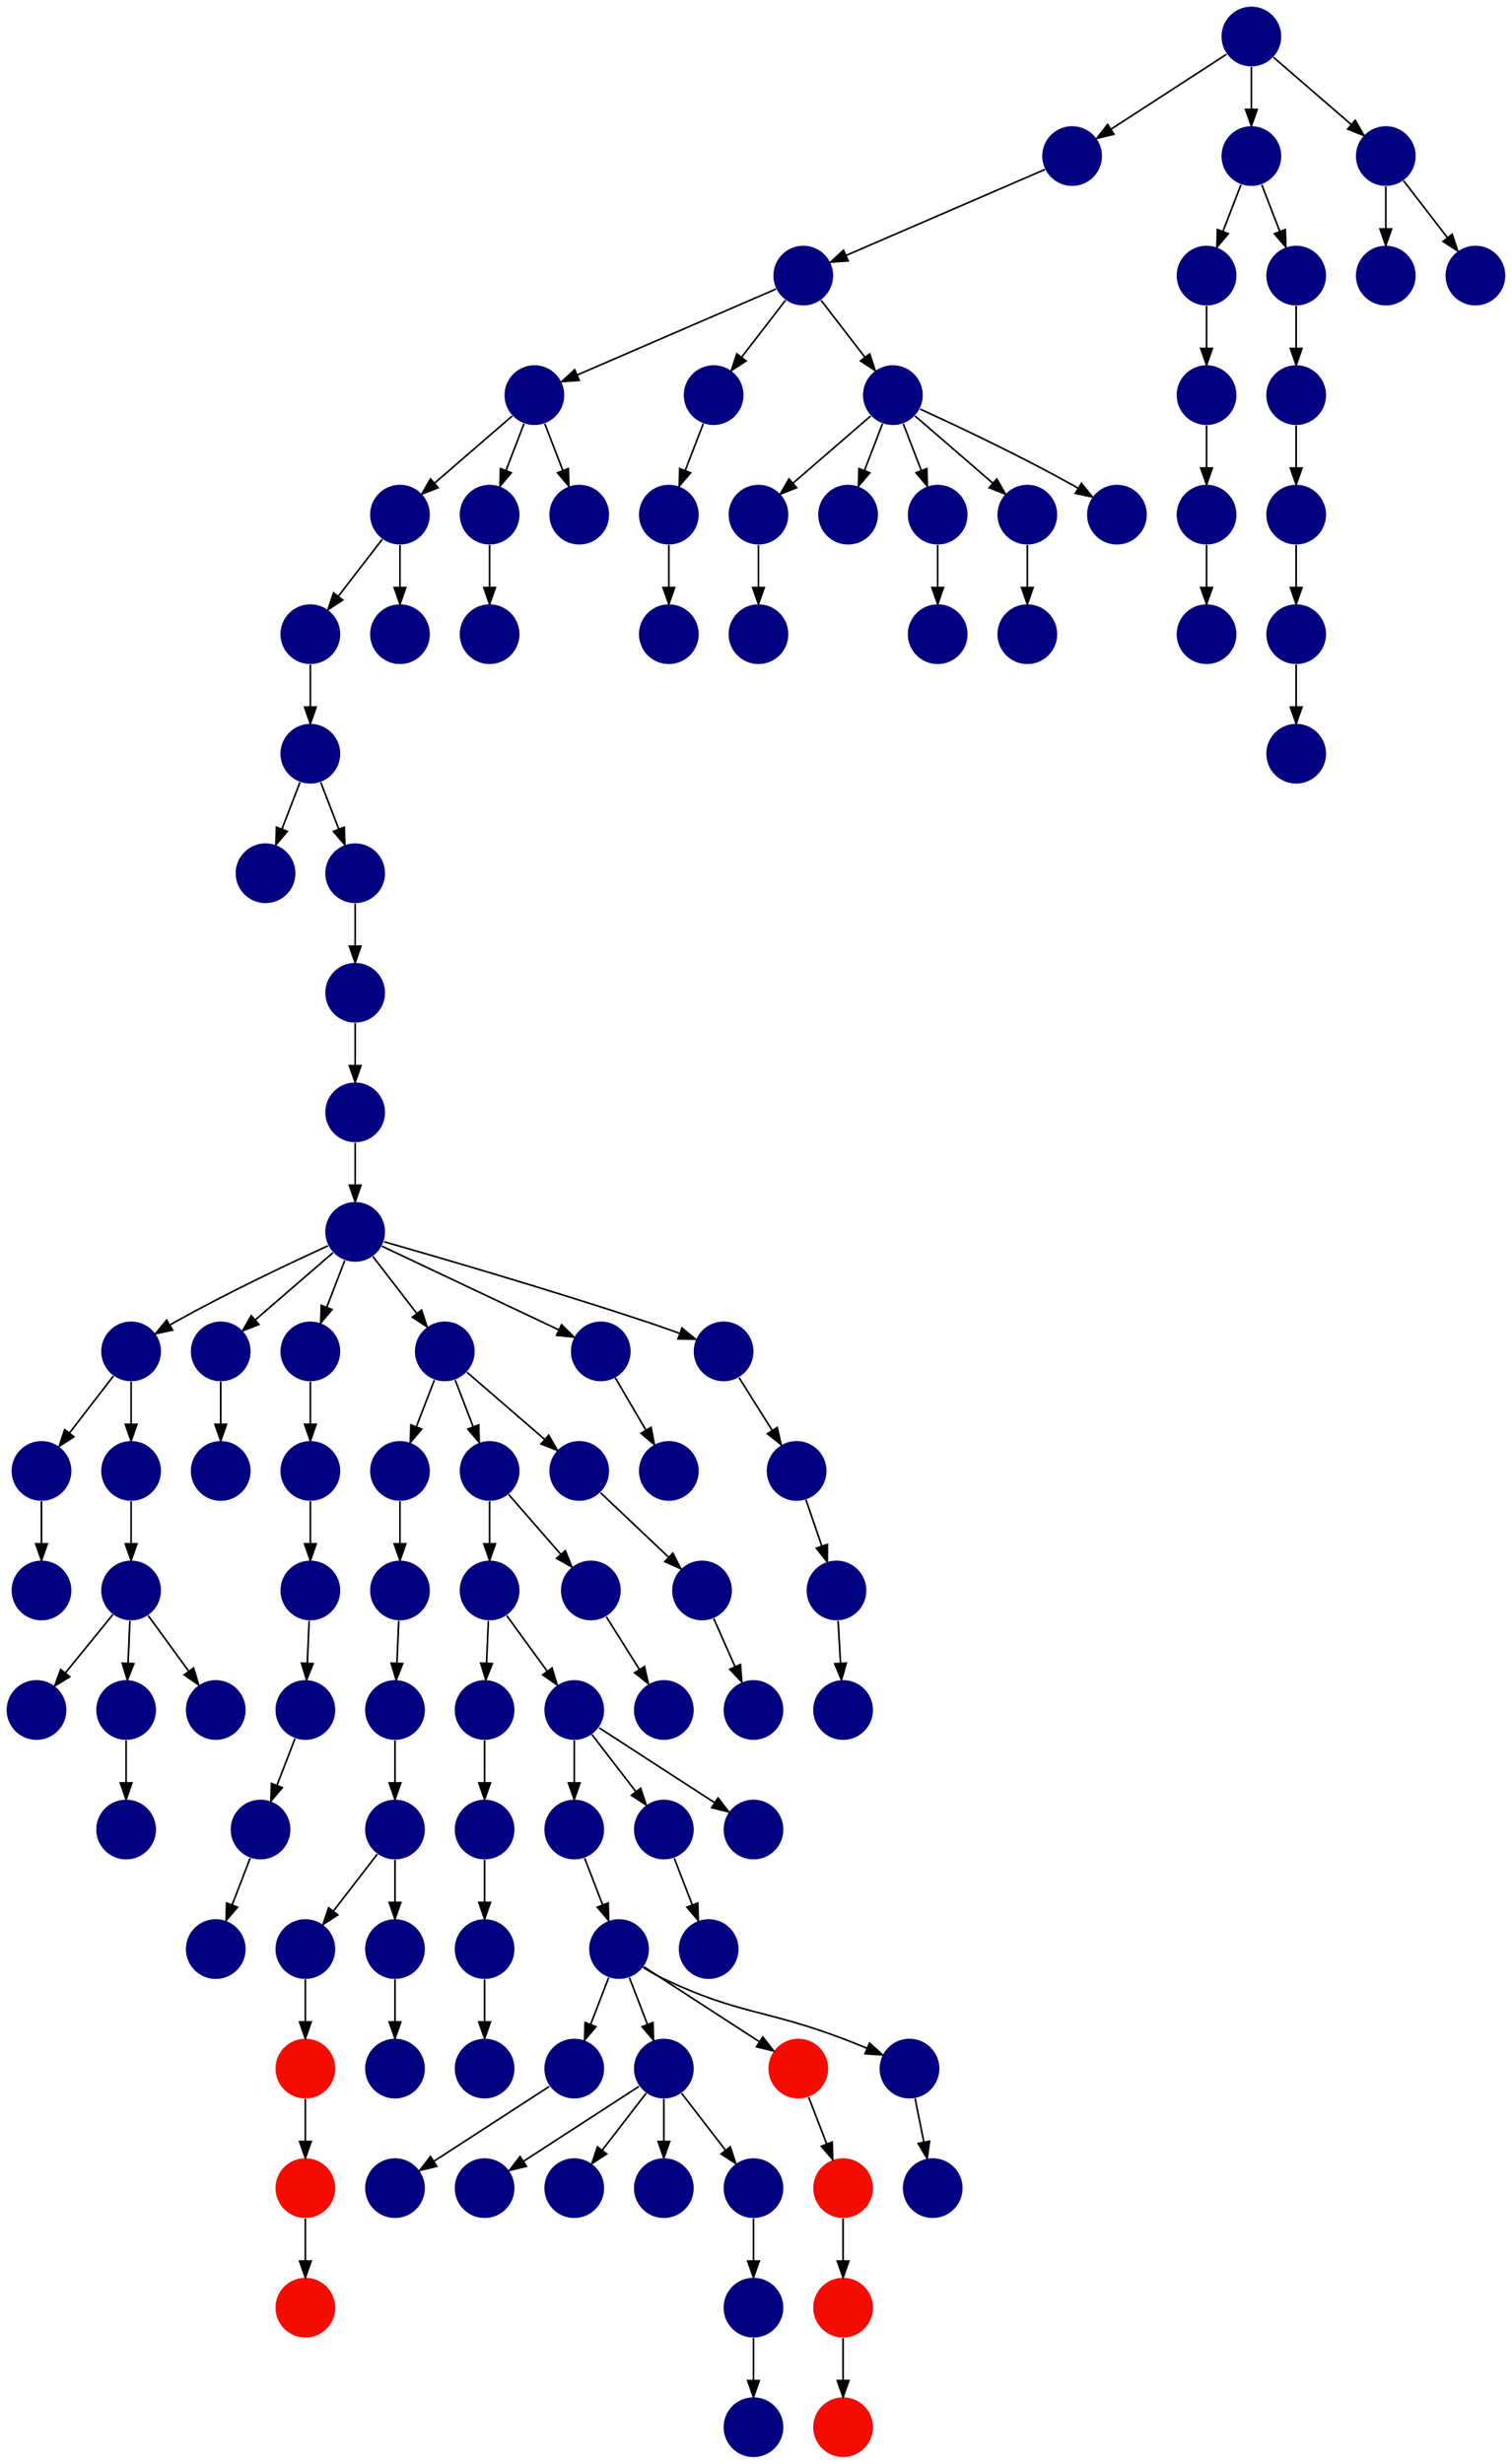 digraph{
0 [tooltip = "A", penwidth = 0, style = filled, fillcolor = "#000080", shape = circle, label = ""]
1 [tooltip = "A", penwidth = 0, style = filled, fillcolor = "#000080", shape = circle, label = ""]
2 [tooltip = "A", penwidth = 0, style = filled, fillcolor = "#000080", shape = circle, label = ""]
3 [tooltip = "A", penwidth = 0, style = filled, fillcolor = "#000080", shape = circle, label = ""]
4 [tooltip = "A", penwidth = 0, style = filled, fillcolor = "#000080", shape = circle, label = ""]
5 [tooltip = "A", penwidth = 0, style = filled, fillcolor = "#000080", shape = circle, label = ""]
6 [tooltip = "A", penwidth = 0, style = filled, fillcolor = "#000080", shape = circle, label = ""]
7 [tooltip = "A", penwidth = 0, style = filled, fillcolor = "#000080", shape = circle, label = ""]
8 [tooltip = "A", penwidth = 0, style = filled, fillcolor = "#000080", shape = circle, label = ""]
9 [tooltip = "A", penwidth = 0, style = filled, fillcolor = "#000080", shape = circle, label = ""]
10 [tooltip = "A", penwidth = 0, style = filled, fillcolor = "#000080", shape = circle, label = ""]
11 [tooltip = "A", penwidth = 0, style = filled, fillcolor = "#000080", shape = circle, label = ""]
12 [tooltip = "A", penwidth = 0, style = filled, fillcolor = "#000080", shape = circle, label = ""]
13 [tooltip = "A", penwidth = 0, style = filled, fillcolor = "#000080", shape = circle, label = ""]
14 [tooltip = "A", penwidth = 0, style = filled, fillcolor = "#000080", shape = circle, label = ""]
15 [tooltip = "A", penwidth = 0, style = filled, fillcolor = "#000080", shape = circle, label = ""]
16 [tooltip = "A", penwidth = 0, style = filled, fillcolor = "#000080", shape = circle, label = ""]
17 [tooltip = "A", penwidth = 0, style = filled, fillcolor = "#000080", shape = circle, label = ""]
18 [tooltip = "A", penwidth = 0, style = filled, fillcolor = "#000080", shape = circle, label = ""]
19 [tooltip = "A", penwidth = 0, style = filled, fillcolor = "#000080", shape = circle, label = ""]
20 [tooltip = "A", penwidth = 0, style = filled, fillcolor = "#000080", shape = circle, label = ""]
21 [tooltip = "V", penwidth = 0, style = filled, fillcolor = "#f60b00", shape = circle, label = ""]
22 [tooltip = "A", penwidth = 0, style = filled, fillcolor = "#000080", shape = circle, label = ""]
23 [tooltip = "A", penwidth = 0, style = filled, fillcolor = "#000080", shape = circle, label = ""]
24 [tooltip = "A", penwidth = 0, style = filled, fillcolor = "#000080", shape = circle, label = ""]
25 [tooltip = "A", penwidth = 0, style = filled, fillcolor = "#000080", shape = circle, label = ""]
26 [tooltip = "A", penwidth = 0, style = filled, fillcolor = "#000080", shape = circle, label = ""]
27 [tooltip = "A", penwidth = 0, style = filled, fillcolor = "#000080", shape = circle, label = ""]
28 [tooltip = "A", penwidth = 0, style = filled, fillcolor = "#000080", shape = circle, label = ""]
29 [tooltip = "A", penwidth = 0, style = filled, fillcolor = "#000080", shape = circle, label = ""]
30 [tooltip = "A", penwidth = 0, style = filled, fillcolor = "#000080", shape = circle, label = ""]
31 [tooltip = "A", penwidth = 0, style = filled, fillcolor = "#000080", shape = circle, label = ""]
32 [tooltip = "A", penwidth = 0, style = filled, fillcolor = "#000080", shape = circle, label = ""]
33 [tooltip = "A", penwidth = 0, style = filled, fillcolor = "#000080", shape = circle, label = ""]
34 [tooltip = "A", penwidth = 0, style = filled, fillcolor = "#000080", shape = circle, label = ""]
35 [tooltip = "A", penwidth = 0, style = filled, fillcolor = "#000080", shape = circle, label = ""]
36 [tooltip = "A", penwidth = 0, style = filled, fillcolor = "#000080", shape = circle, label = ""]
37 [tooltip = "A", penwidth = 0, style = filled, fillcolor = "#000080", shape = circle, label = ""]
38 [tooltip = "A", penwidth = 0, style = filled, fillcolor = "#000080", shape = circle, label = ""]
39 [tooltip = "A", penwidth = 0, style = filled, fillcolor = "#000080", shape = circle, label = ""]
40 [tooltip = "A", penwidth = 0, style = filled, fillcolor = "#000080", shape = circle, label = ""]
41 [tooltip = "A", penwidth = 0, style = filled, fillcolor = "#000080", shape = circle, label = ""]
42 [tooltip = "A", penwidth = 0, style = filled, fillcolor = "#000080", shape = circle, label = ""]
43 [tooltip = "A", penwidth = 0, style = filled, fillcolor = "#000080", shape = circle, label = ""]
44 [tooltip = "A", penwidth = 0, style = filled, fillcolor = "#000080", shape = circle, label = ""]
45 [tooltip = "A", penwidth = 0, style = filled, fillcolor = "#000080", shape = circle, label = ""]
46 [tooltip = "A", penwidth = 0, style = filled, fillcolor = "#000080", shape = circle, label = ""]
47 [tooltip = "A", penwidth = 0, style = filled, fillcolor = "#000080", shape = circle, label = ""]
48 [tooltip = "V", penwidth = 0, style = filled, fillcolor = "#f60b00", shape = circle, label = ""]
49 [tooltip = "A", penwidth = 0, style = filled, fillcolor = "#000080", shape = circle, label = ""]
50 [tooltip = "A", penwidth = 0, style = filled, fillcolor = "#000080", shape = circle, label = ""]
51 [tooltip = "A", penwidth = 0, style = filled, fillcolor = "#000080", shape = circle, label = ""]
52 [tooltip = "A", penwidth = 0, style = filled, fillcolor = "#000080", shape = circle, label = ""]
53 [tooltip = "A", penwidth = 0, style = filled, fillcolor = "#000080", shape = circle, label = ""]
54 [tooltip = "A", penwidth = 0, style = filled, fillcolor = "#000080", shape = circle, label = ""]
55 [tooltip = "A", penwidth = 0, style = filled, fillcolor = "#000080", shape = circle, label = ""]
56 [tooltip = "A", penwidth = 0, style = filled, fillcolor = "#000080", shape = circle, label = ""]
57 [tooltip = "A", penwidth = 0, style = filled, fillcolor = "#000080", shape = circle, label = ""]
58 [tooltip = "V", penwidth = 0, style = filled, fillcolor = "#f60b00", shape = circle, label = ""]
59 [tooltip = "V", penwidth = 0, style = filled, fillcolor = "#f60b00", shape = circle, label = ""]
60 [tooltip = "V", penwidth = 0, style = filled, fillcolor = "#f60b00", shape = circle, label = ""]
61 [tooltip = "A", penwidth = 0, style = filled, fillcolor = "#000080", shape = circle, label = ""]
62 [tooltip = "A", penwidth = 0, style = filled, fillcolor = "#000080", shape = circle, label = ""]
63 [tooltip = "A", penwidth = 0, style = filled, fillcolor = "#000080", shape = circle, label = ""]
64 [tooltip = "A", penwidth = 0, style = filled, fillcolor = "#000080", shape = circle, label = ""]
65 [tooltip = "A", penwidth = 0, style = filled, fillcolor = "#000080", shape = circle, label = ""]
66 [tooltip = "V", penwidth = 0, style = filled, fillcolor = "#f60b00", shape = circle, label = ""]
67 [tooltip = "A", penwidth = 0, style = filled, fillcolor = "#000080", shape = circle, label = ""]
68 [tooltip = "A", penwidth = 0, style = filled, fillcolor = "#000080", shape = circle, label = ""]
69 [tooltip = "A", penwidth = 0, style = filled, fillcolor = "#000080", shape = circle, label = ""]
70 [tooltip = "A", penwidth = 0, style = filled, fillcolor = "#000080", shape = circle, label = ""]
71 [tooltip = "V", penwidth = 0, style = filled, fillcolor = "#f60b00", shape = circle, label = ""]
72 [tooltip = "A", penwidth = 0, style = filled, fillcolor = "#000080", shape = circle, label = ""]
73 [tooltip = "A", penwidth = 0, style = filled, fillcolor = "#000080", shape = circle, label = ""]
74 [tooltip = "A", penwidth = 0, style = filled, fillcolor = "#000080", shape = circle, label = ""]
75 [tooltip = "A", penwidth = 0, style = filled, fillcolor = "#000080", shape = circle, label = ""]
76 [tooltip = "A", penwidth = 0, style = filled, fillcolor = "#000080", shape = circle, label = ""]
77 [tooltip = "A", penwidth = 0, style = filled, fillcolor = "#000080", shape = circle, label = ""]
78 [tooltip = "A", penwidth = 0, style = filled, fillcolor = "#000080", shape = circle, label = ""]
79 [tooltip = "A", penwidth = 0, style = filled, fillcolor = "#000080", shape = circle, label = ""]
80 [tooltip = "A", penwidth = 0, style = filled, fillcolor = "#000080", shape = circle, label = ""]
81 [tooltip = "A", penwidth = 0, style = filled, fillcolor = "#000080", shape = circle, label = ""]
82 [tooltip = "A", penwidth = 0, style = filled, fillcolor = "#000080", shape = circle, label = ""]
83 [tooltip = "A", penwidth = 0, style = filled, fillcolor = "#000080", shape = circle, label = ""]
84 [tooltip = "A", penwidth = 0, style = filled, fillcolor = "#000080", shape = circle, label = ""]
85 [tooltip = "A", penwidth = 0, style = filled, fillcolor = "#000080", shape = circle, label = ""]
86 [tooltip = "A", penwidth = 0, style = filled, fillcolor = "#000080", shape = circle, label = ""]
87 [tooltip = "A", penwidth = 0, style = filled, fillcolor = "#000080", shape = circle, label = ""]
88 [tooltip = "A", penwidth = 0, style = filled, fillcolor = "#000080", shape = circle, label = ""]
89 [tooltip = "A", penwidth = 0, style = filled, fillcolor = "#000080", shape = circle, label = ""]
90 [tooltip = "A", penwidth = 0, style = filled, fillcolor = "#000080", shape = circle, label = ""]
91 [tooltip = "A", penwidth = 0, style = filled, fillcolor = "#000080", shape = circle, label = ""]
92 [tooltip = "A", penwidth = 0, style = filled, fillcolor = "#000080", shape = circle, label = ""]
93 [tooltip = "A", penwidth = 0, style = filled, fillcolor = "#000080", shape = circle, label = ""]
94 [tooltip = "A", penwidth = 0, style = filled, fillcolor = "#000080", shape = circle, label = ""]
95 [tooltip = "A", penwidth = 0, style = filled, fillcolor = "#000080", shape = circle, label = ""]
96 [tooltip = "A", penwidth = 0, style = filled, fillcolor = "#000080", shape = circle, label = ""]
97 [tooltip = "A", penwidth = 0, style = filled, fillcolor = "#000080", shape = circle, label = ""]
98 [tooltip = "A", penwidth = 0, style = filled, fillcolor = "#000080", shape = circle, label = ""]
99 [tooltip = "A", penwidth = 0, style = filled, fillcolor = "#000080", shape = circle, label = ""]
100 [tooltip = "A", penwidth = 0, style = filled, fillcolor = "#000080", shape = circle, label = ""]
101 [tooltip = "A", penwidth = 0, style = filled, fillcolor = "#000080", shape = circle, label = ""]
102 [tooltip = "A", penwidth = 0, style = filled, fillcolor = "#000080", shape = circle, label = ""]
103 [tooltip = "A", penwidth = 0, style = filled, fillcolor = "#000080", shape = circle, label = ""]
104 [tooltip = "A", penwidth = 0, style = filled, fillcolor = "#000080", shape = circle, label = ""]
105 [tooltip = "A", penwidth = 0, style = filled, fillcolor = "#000080", shape = circle, label = ""]
106 [tooltip = "A", penwidth = 0, style = filled, fillcolor = "#000080", shape = circle, label = ""]
7 -> 3
54 -> 55
4 -> 102
31 -> 19
40 -> 41
37 -> 35
44 -> 34
30 -> 15
44 -> 45
9 -> 78
46 -> 100
65 -> 61
18 -> 20
66 -> 58
39 -> 97
94 -> 98
42 -> 51
1 -> 101
40 -> 16
99 -> 94
63 -> 44
78 -> 76
57 -> 65
53 -> 49
59 -> 66
24 -> 21
48 -> 71
61 -> 6
15 -> 13
26 -> 23
6 -> 83
19 -> 18
5 -> 43
95 -> 96
35 -> 40
67 -> 39
100 -> 95
55 -> 30
47 -> 52
46 -> 36
58 -> 60
73 -> 74
3 -> 5
90 -> 91
68 -> 104
85 -> 86
57 -> 69
104 -> 85
45 -> 37
41 -> 31
64 -> 62
78 -> 105
101 -> 103
78 -> 81
78 -> 77
51 -> 47
92 -> 90
81 -> 80
20 -> 17
69 -> 72
101 -> 106
40 -> 33
102 -> 42
21 -> 48
61 -> 46
10 -> 0
61 -> 59
82 -> 84
56 -> 93
54 -> 56
16 -> 73
1 -> 4
16 -> 92
0 -> 63
29 -> 25
40 -> 68
50 -> 99
11 -> 8
61 -> 64
23 -> 27
90 -> 88
4 -> 7
10 -> 11
90 -> 87
9 -> 67
46 -> 38
33 -> 32
27 -> 29
1 -> 2
2 -> 9
78 -> 82
10 -> 12
50 -> 26
25 -> 22
55 -> 57
50 -> 54
57 -> 70
40 -> 53
9 -> 10
76 -> 75
46 -> 28
0 -> 79
13 -> 14
88 -> 89
40 -> 50
29 -> 24
}